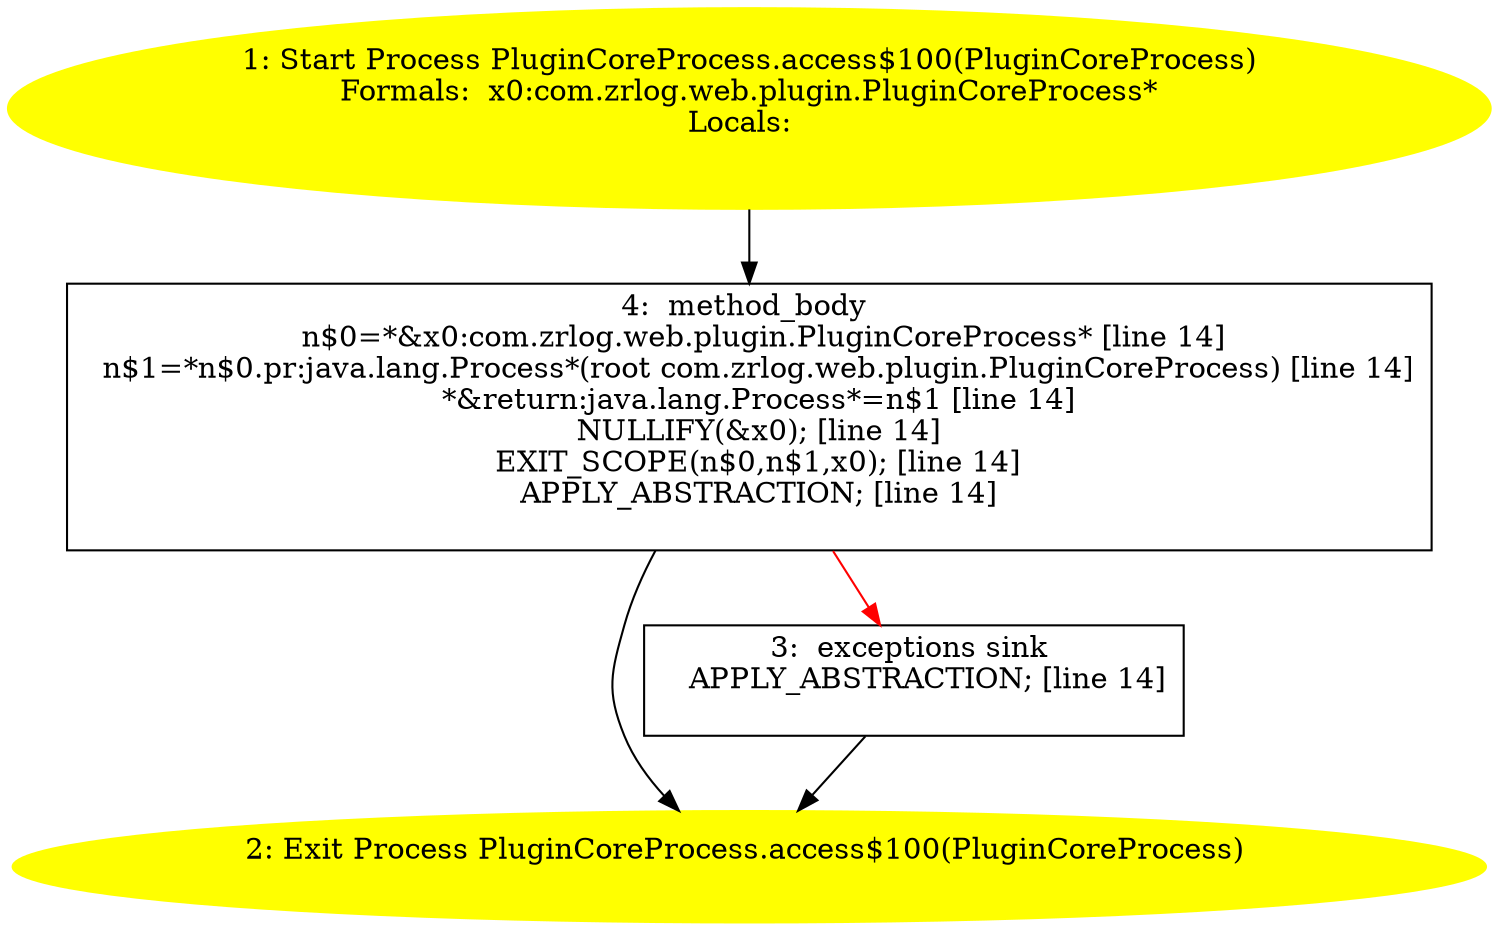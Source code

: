 /* @generated */
digraph cfg {
"com.zrlog.web.plugin.PluginCoreProcess.access$100(com.zrlog.web.plugin.PluginCoreProcess):java.lang..9a1607ab3e2c8b12041071a19d64fc50_1" [label="1: Start Process PluginCoreProcess.access$100(PluginCoreProcess)\nFormals:  x0:com.zrlog.web.plugin.PluginCoreProcess*\nLocals:  \n  " color=yellow style=filled]
	

	 "com.zrlog.web.plugin.PluginCoreProcess.access$100(com.zrlog.web.plugin.PluginCoreProcess):java.lang..9a1607ab3e2c8b12041071a19d64fc50_1" -> "com.zrlog.web.plugin.PluginCoreProcess.access$100(com.zrlog.web.plugin.PluginCoreProcess):java.lang..9a1607ab3e2c8b12041071a19d64fc50_4" ;
"com.zrlog.web.plugin.PluginCoreProcess.access$100(com.zrlog.web.plugin.PluginCoreProcess):java.lang..9a1607ab3e2c8b12041071a19d64fc50_2" [label="2: Exit Process PluginCoreProcess.access$100(PluginCoreProcess) \n  " color=yellow style=filled]
	

"com.zrlog.web.plugin.PluginCoreProcess.access$100(com.zrlog.web.plugin.PluginCoreProcess):java.lang..9a1607ab3e2c8b12041071a19d64fc50_3" [label="3:  exceptions sink \n   APPLY_ABSTRACTION; [line 14]\n " shape="box"]
	

	 "com.zrlog.web.plugin.PluginCoreProcess.access$100(com.zrlog.web.plugin.PluginCoreProcess):java.lang..9a1607ab3e2c8b12041071a19d64fc50_3" -> "com.zrlog.web.plugin.PluginCoreProcess.access$100(com.zrlog.web.plugin.PluginCoreProcess):java.lang..9a1607ab3e2c8b12041071a19d64fc50_2" ;
"com.zrlog.web.plugin.PluginCoreProcess.access$100(com.zrlog.web.plugin.PluginCoreProcess):java.lang..9a1607ab3e2c8b12041071a19d64fc50_4" [label="4:  method_body \n   n$0=*&x0:com.zrlog.web.plugin.PluginCoreProcess* [line 14]\n  n$1=*n$0.pr:java.lang.Process*(root com.zrlog.web.plugin.PluginCoreProcess) [line 14]\n  *&return:java.lang.Process*=n$1 [line 14]\n  NULLIFY(&x0); [line 14]\n  EXIT_SCOPE(n$0,n$1,x0); [line 14]\n  APPLY_ABSTRACTION; [line 14]\n " shape="box"]
	

	 "com.zrlog.web.plugin.PluginCoreProcess.access$100(com.zrlog.web.plugin.PluginCoreProcess):java.lang..9a1607ab3e2c8b12041071a19d64fc50_4" -> "com.zrlog.web.plugin.PluginCoreProcess.access$100(com.zrlog.web.plugin.PluginCoreProcess):java.lang..9a1607ab3e2c8b12041071a19d64fc50_2" ;
	 "com.zrlog.web.plugin.PluginCoreProcess.access$100(com.zrlog.web.plugin.PluginCoreProcess):java.lang..9a1607ab3e2c8b12041071a19d64fc50_4" -> "com.zrlog.web.plugin.PluginCoreProcess.access$100(com.zrlog.web.plugin.PluginCoreProcess):java.lang..9a1607ab3e2c8b12041071a19d64fc50_3" [color="red" ];
}
